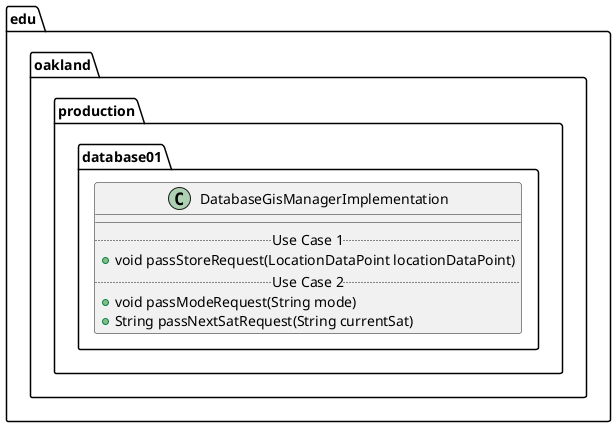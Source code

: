 @startuml DatabaseGisManagerImplementation

package edu.oakland.production.database01 {
    class DatabaseGisManagerImplementation {
        __
        .. Use Case 1 ..
        + void passStoreRequest(LocationDataPoint locationDataPoint)
        .. Use Case 2 ..
        + void passModeRequest(String mode)
        + String passNextSatRequest(String currentSat)
    }
}

@enduml
